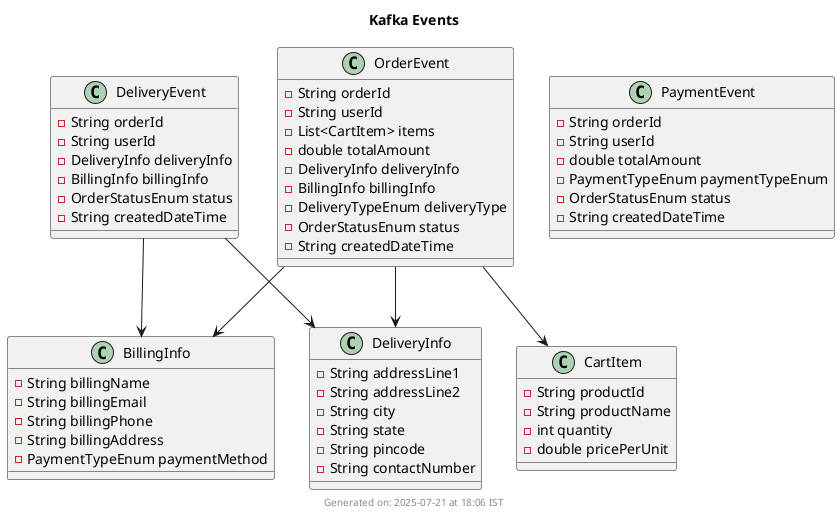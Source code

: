 @startuml

title Kafka Events

footer Generated on: 2025-07-21 at 18:06 IST

class OrderEvent {
    -  String orderId
    -  String userId
    -  List<CartItem> items
    -  double totalAmount
    -  DeliveryInfo deliveryInfo
    -  BillingInfo billingInfo
    -  DeliveryTypeEnum deliveryType
    -  OrderStatusEnum status
    -  String createdDateTime
}

class DeliveryEvent {
    -  String orderId
    -  String userId
    -  DeliveryInfo deliveryInfo
    -  BillingInfo billingInfo
    -  OrderStatusEnum status
    -  String createdDateTime
}

class PaymentEvent {
    -  String orderId
    -  String userId
    -  double totalAmount
    -  PaymentTypeEnum paymentTypeEnum
    -  OrderStatusEnum status
    -  String createdDateTime
}

class DeliveryInfo {
  - String addressLine1
  - String addressLine2
  - String city
  - String state
  - String pincode
  - String contactNumber
}

class BillingInfo {
  - String billingName
  - String billingEmail
  - String billingPhone
  - String billingAddress
  - PaymentTypeEnum paymentMethod
}

class CartItem {
  - String productId
  - String productName
  - int quantity
  - double pricePerUnit
}

OrderEvent --> DeliveryInfo
OrderEvent --> BillingInfo
OrderEvent --> CartItem
DeliveryEvent --> DeliveryInfo
DeliveryEvent --> BillingInfo



@enduml